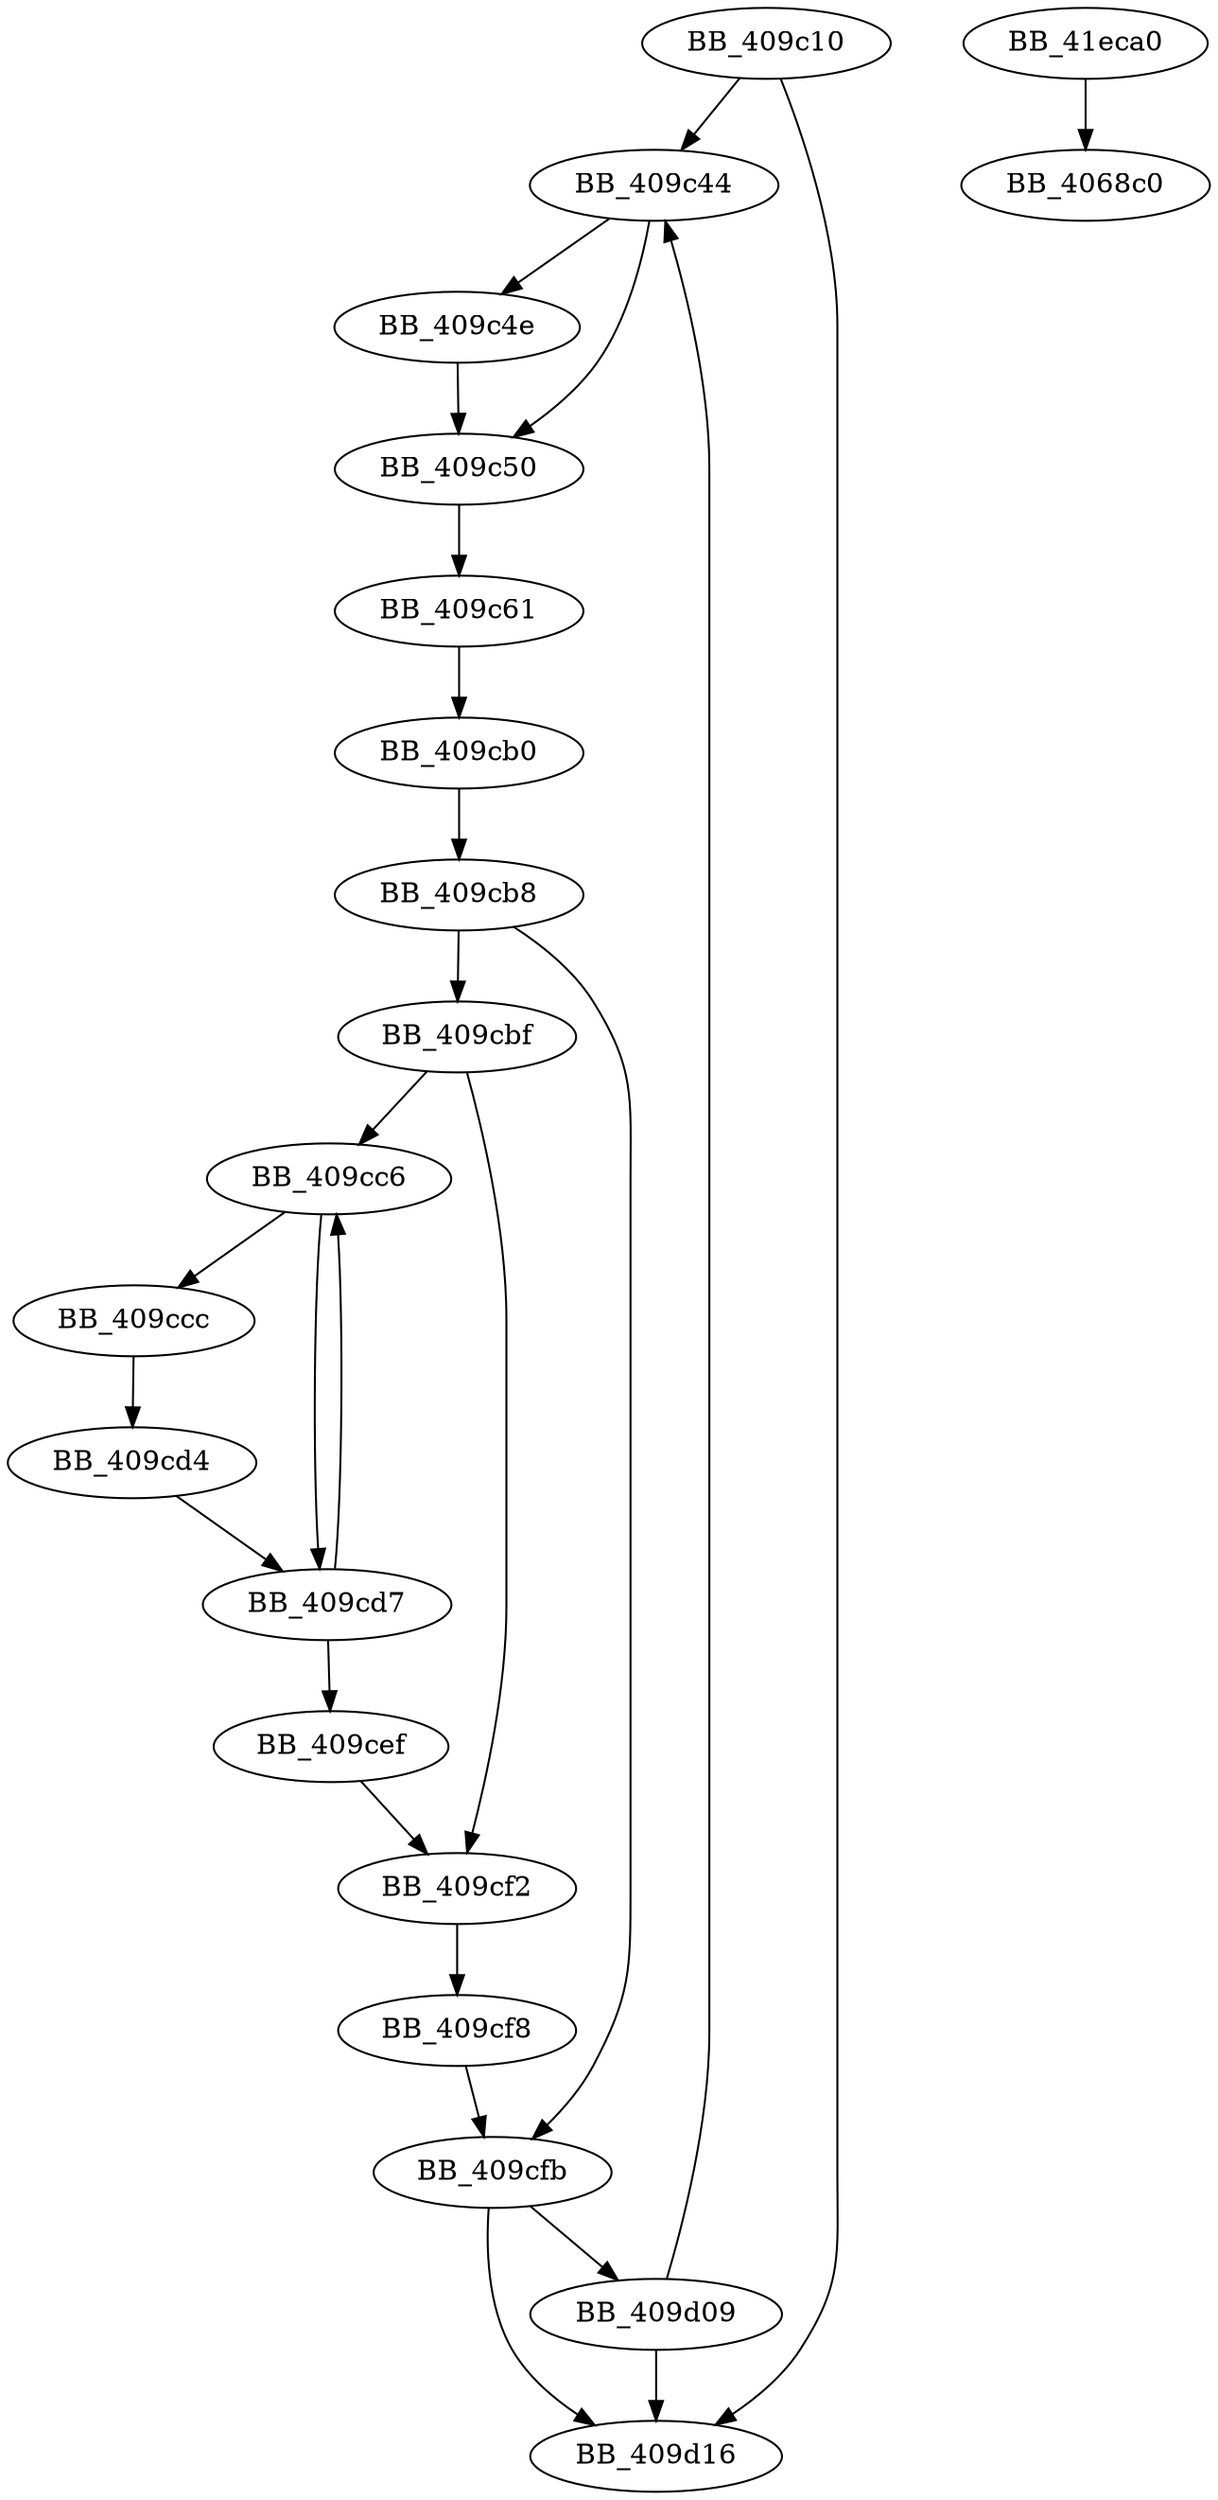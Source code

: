 DiGraph sub_409C10{
BB_409c10->BB_409c44
BB_409c10->BB_409d16
BB_409c44->BB_409c4e
BB_409c44->BB_409c50
BB_409c4e->BB_409c50
BB_409c50->BB_409c61
BB_409c61->BB_409cb0
BB_409cb0->BB_409cb8
BB_409cb8->BB_409cbf
BB_409cb8->BB_409cfb
BB_409cbf->BB_409cc6
BB_409cbf->BB_409cf2
BB_409cc6->BB_409ccc
BB_409cc6->BB_409cd7
BB_409ccc->BB_409cd4
BB_409cd4->BB_409cd7
BB_409cd7->BB_409cc6
BB_409cd7->BB_409cef
BB_409cef->BB_409cf2
BB_409cf2->BB_409cf8
BB_409cf8->BB_409cfb
BB_409cfb->BB_409d09
BB_409cfb->BB_409d16
BB_409d09->BB_409c44
BB_409d09->BB_409d16
BB_41eca0->BB_4068c0
}
